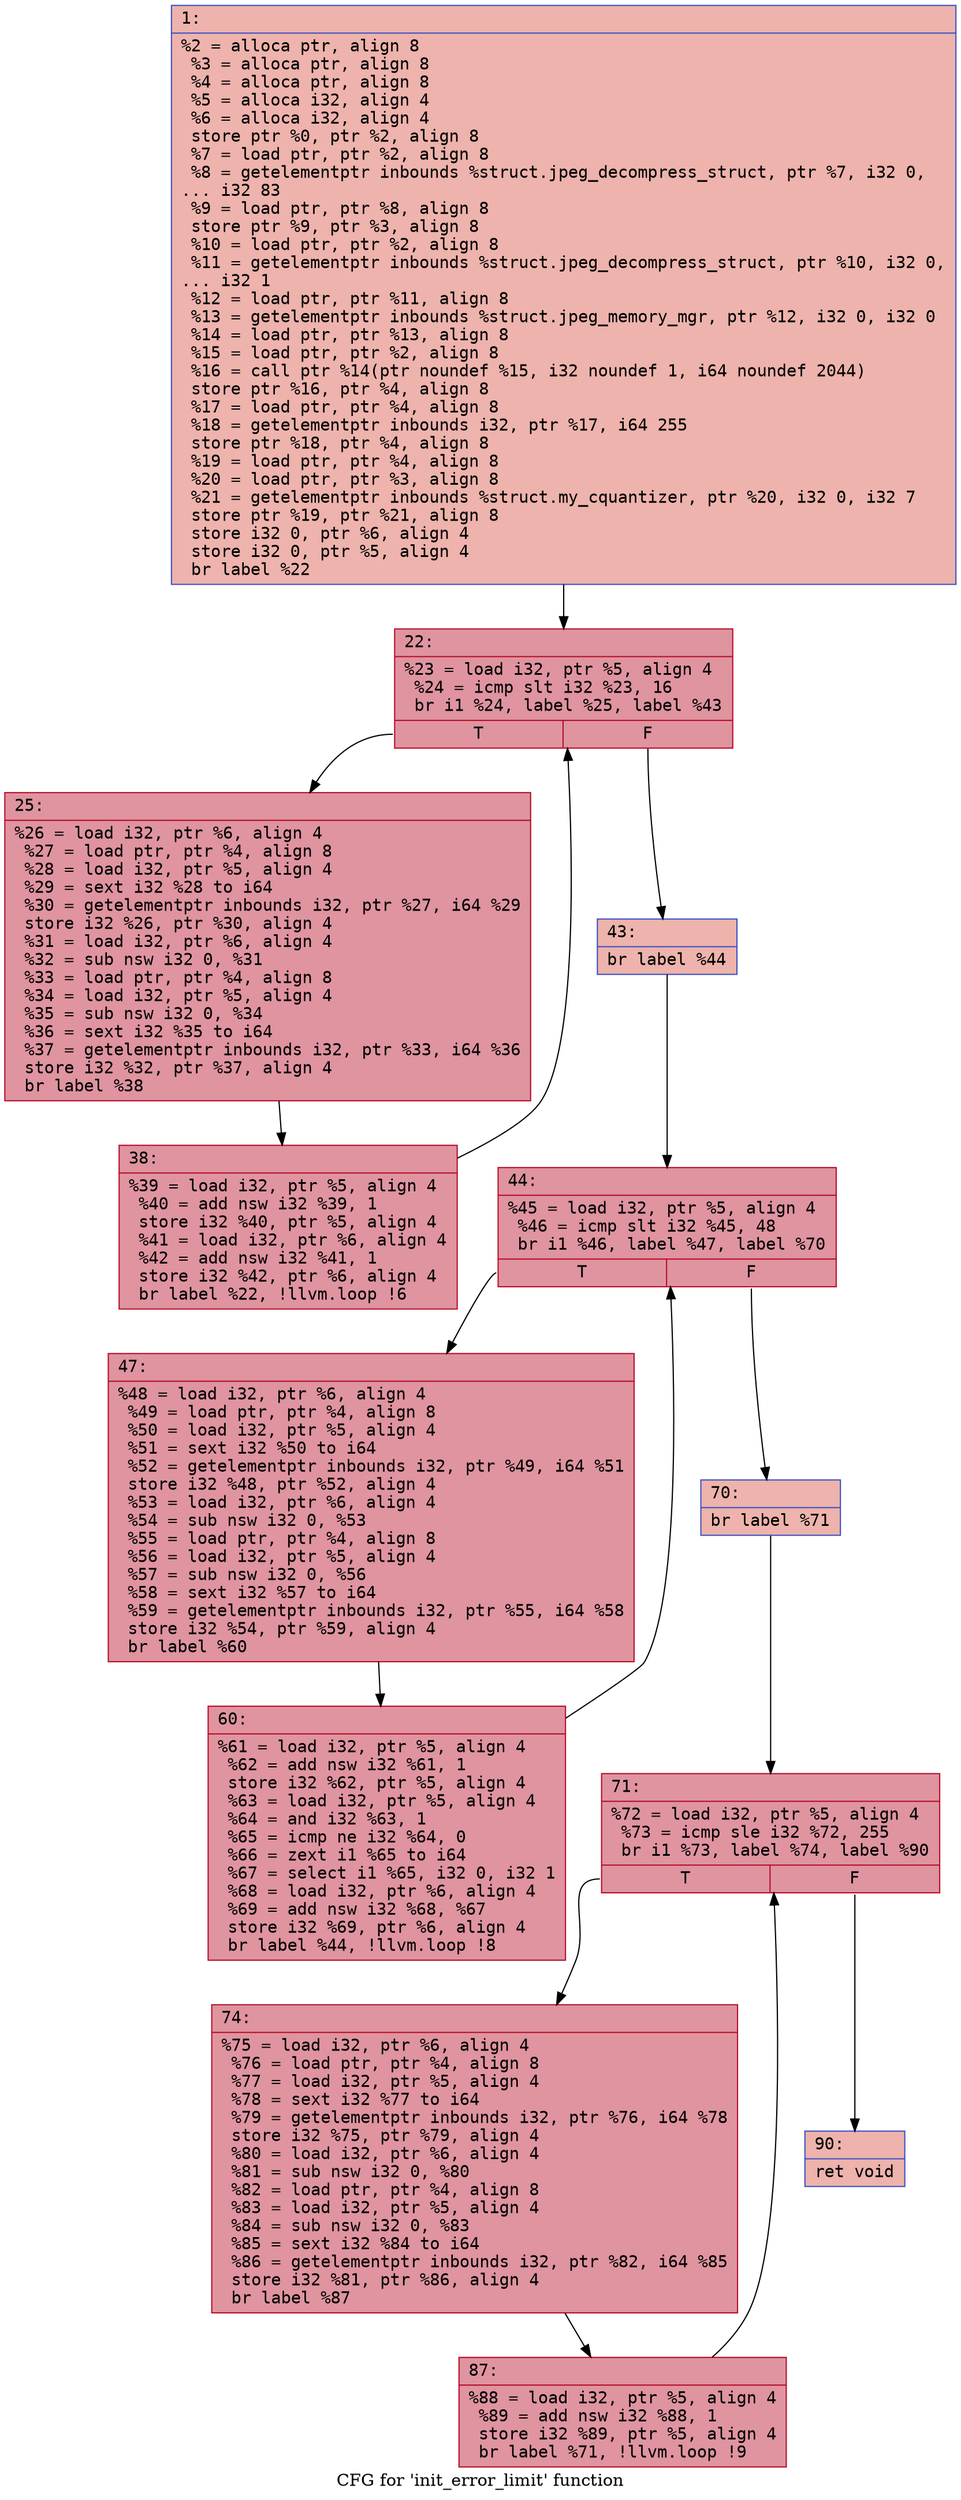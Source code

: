 digraph "CFG for 'init_error_limit' function" {
	label="CFG for 'init_error_limit' function";

	Node0x6000017def30 [shape=record,color="#3d50c3ff", style=filled, fillcolor="#d6524470" fontname="Courier",label="{1:\l|  %2 = alloca ptr, align 8\l  %3 = alloca ptr, align 8\l  %4 = alloca ptr, align 8\l  %5 = alloca i32, align 4\l  %6 = alloca i32, align 4\l  store ptr %0, ptr %2, align 8\l  %7 = load ptr, ptr %2, align 8\l  %8 = getelementptr inbounds %struct.jpeg_decompress_struct, ptr %7, i32 0,\l... i32 83\l  %9 = load ptr, ptr %8, align 8\l  store ptr %9, ptr %3, align 8\l  %10 = load ptr, ptr %2, align 8\l  %11 = getelementptr inbounds %struct.jpeg_decompress_struct, ptr %10, i32 0,\l... i32 1\l  %12 = load ptr, ptr %11, align 8\l  %13 = getelementptr inbounds %struct.jpeg_memory_mgr, ptr %12, i32 0, i32 0\l  %14 = load ptr, ptr %13, align 8\l  %15 = load ptr, ptr %2, align 8\l  %16 = call ptr %14(ptr noundef %15, i32 noundef 1, i64 noundef 2044)\l  store ptr %16, ptr %4, align 8\l  %17 = load ptr, ptr %4, align 8\l  %18 = getelementptr inbounds i32, ptr %17, i64 255\l  store ptr %18, ptr %4, align 8\l  %19 = load ptr, ptr %4, align 8\l  %20 = load ptr, ptr %3, align 8\l  %21 = getelementptr inbounds %struct.my_cquantizer, ptr %20, i32 0, i32 7\l  store ptr %19, ptr %21, align 8\l  store i32 0, ptr %6, align 4\l  store i32 0, ptr %5, align 4\l  br label %22\l}"];
	Node0x6000017def30 -> Node0x6000017def80[tooltip="1 -> 22\nProbability 100.00%" ];
	Node0x6000017def80 [shape=record,color="#b70d28ff", style=filled, fillcolor="#b70d2870" fontname="Courier",label="{22:\l|  %23 = load i32, ptr %5, align 4\l  %24 = icmp slt i32 %23, 16\l  br i1 %24, label %25, label %43\l|{<s0>T|<s1>F}}"];
	Node0x6000017def80:s0 -> Node0x6000017defd0[tooltip="22 -> 25\nProbability 96.88%" ];
	Node0x6000017def80:s1 -> Node0x6000017df070[tooltip="22 -> 43\nProbability 3.12%" ];
	Node0x6000017defd0 [shape=record,color="#b70d28ff", style=filled, fillcolor="#b70d2870" fontname="Courier",label="{25:\l|  %26 = load i32, ptr %6, align 4\l  %27 = load ptr, ptr %4, align 8\l  %28 = load i32, ptr %5, align 4\l  %29 = sext i32 %28 to i64\l  %30 = getelementptr inbounds i32, ptr %27, i64 %29\l  store i32 %26, ptr %30, align 4\l  %31 = load i32, ptr %6, align 4\l  %32 = sub nsw i32 0, %31\l  %33 = load ptr, ptr %4, align 8\l  %34 = load i32, ptr %5, align 4\l  %35 = sub nsw i32 0, %34\l  %36 = sext i32 %35 to i64\l  %37 = getelementptr inbounds i32, ptr %33, i64 %36\l  store i32 %32, ptr %37, align 4\l  br label %38\l}"];
	Node0x6000017defd0 -> Node0x6000017df020[tooltip="25 -> 38\nProbability 100.00%" ];
	Node0x6000017df020 [shape=record,color="#b70d28ff", style=filled, fillcolor="#b70d2870" fontname="Courier",label="{38:\l|  %39 = load i32, ptr %5, align 4\l  %40 = add nsw i32 %39, 1\l  store i32 %40, ptr %5, align 4\l  %41 = load i32, ptr %6, align 4\l  %42 = add nsw i32 %41, 1\l  store i32 %42, ptr %6, align 4\l  br label %22, !llvm.loop !6\l}"];
	Node0x6000017df020 -> Node0x6000017def80[tooltip="38 -> 22\nProbability 100.00%" ];
	Node0x6000017df070 [shape=record,color="#3d50c3ff", style=filled, fillcolor="#d6524470" fontname="Courier",label="{43:\l|  br label %44\l}"];
	Node0x6000017df070 -> Node0x6000017df0c0[tooltip="43 -> 44\nProbability 100.00%" ];
	Node0x6000017df0c0 [shape=record,color="#b70d28ff", style=filled, fillcolor="#b70d2870" fontname="Courier",label="{44:\l|  %45 = load i32, ptr %5, align 4\l  %46 = icmp slt i32 %45, 48\l  br i1 %46, label %47, label %70\l|{<s0>T|<s1>F}}"];
	Node0x6000017df0c0:s0 -> Node0x6000017df110[tooltip="44 -> 47\nProbability 96.88%" ];
	Node0x6000017df0c0:s1 -> Node0x6000017df1b0[tooltip="44 -> 70\nProbability 3.12%" ];
	Node0x6000017df110 [shape=record,color="#b70d28ff", style=filled, fillcolor="#b70d2870" fontname="Courier",label="{47:\l|  %48 = load i32, ptr %6, align 4\l  %49 = load ptr, ptr %4, align 8\l  %50 = load i32, ptr %5, align 4\l  %51 = sext i32 %50 to i64\l  %52 = getelementptr inbounds i32, ptr %49, i64 %51\l  store i32 %48, ptr %52, align 4\l  %53 = load i32, ptr %6, align 4\l  %54 = sub nsw i32 0, %53\l  %55 = load ptr, ptr %4, align 8\l  %56 = load i32, ptr %5, align 4\l  %57 = sub nsw i32 0, %56\l  %58 = sext i32 %57 to i64\l  %59 = getelementptr inbounds i32, ptr %55, i64 %58\l  store i32 %54, ptr %59, align 4\l  br label %60\l}"];
	Node0x6000017df110 -> Node0x6000017df160[tooltip="47 -> 60\nProbability 100.00%" ];
	Node0x6000017df160 [shape=record,color="#b70d28ff", style=filled, fillcolor="#b70d2870" fontname="Courier",label="{60:\l|  %61 = load i32, ptr %5, align 4\l  %62 = add nsw i32 %61, 1\l  store i32 %62, ptr %5, align 4\l  %63 = load i32, ptr %5, align 4\l  %64 = and i32 %63, 1\l  %65 = icmp ne i32 %64, 0\l  %66 = zext i1 %65 to i64\l  %67 = select i1 %65, i32 0, i32 1\l  %68 = load i32, ptr %6, align 4\l  %69 = add nsw i32 %68, %67\l  store i32 %69, ptr %6, align 4\l  br label %44, !llvm.loop !8\l}"];
	Node0x6000017df160 -> Node0x6000017df0c0[tooltip="60 -> 44\nProbability 100.00%" ];
	Node0x6000017df1b0 [shape=record,color="#3d50c3ff", style=filled, fillcolor="#d6524470" fontname="Courier",label="{70:\l|  br label %71\l}"];
	Node0x6000017df1b0 -> Node0x6000017df200[tooltip="70 -> 71\nProbability 100.00%" ];
	Node0x6000017df200 [shape=record,color="#b70d28ff", style=filled, fillcolor="#b70d2870" fontname="Courier",label="{71:\l|  %72 = load i32, ptr %5, align 4\l  %73 = icmp sle i32 %72, 255\l  br i1 %73, label %74, label %90\l|{<s0>T|<s1>F}}"];
	Node0x6000017df200:s0 -> Node0x6000017df250[tooltip="71 -> 74\nProbability 96.88%" ];
	Node0x6000017df200:s1 -> Node0x6000017df2f0[tooltip="71 -> 90\nProbability 3.12%" ];
	Node0x6000017df250 [shape=record,color="#b70d28ff", style=filled, fillcolor="#b70d2870" fontname="Courier",label="{74:\l|  %75 = load i32, ptr %6, align 4\l  %76 = load ptr, ptr %4, align 8\l  %77 = load i32, ptr %5, align 4\l  %78 = sext i32 %77 to i64\l  %79 = getelementptr inbounds i32, ptr %76, i64 %78\l  store i32 %75, ptr %79, align 4\l  %80 = load i32, ptr %6, align 4\l  %81 = sub nsw i32 0, %80\l  %82 = load ptr, ptr %4, align 8\l  %83 = load i32, ptr %5, align 4\l  %84 = sub nsw i32 0, %83\l  %85 = sext i32 %84 to i64\l  %86 = getelementptr inbounds i32, ptr %82, i64 %85\l  store i32 %81, ptr %86, align 4\l  br label %87\l}"];
	Node0x6000017df250 -> Node0x6000017df2a0[tooltip="74 -> 87\nProbability 100.00%" ];
	Node0x6000017df2a0 [shape=record,color="#b70d28ff", style=filled, fillcolor="#b70d2870" fontname="Courier",label="{87:\l|  %88 = load i32, ptr %5, align 4\l  %89 = add nsw i32 %88, 1\l  store i32 %89, ptr %5, align 4\l  br label %71, !llvm.loop !9\l}"];
	Node0x6000017df2a0 -> Node0x6000017df200[tooltip="87 -> 71\nProbability 100.00%" ];
	Node0x6000017df2f0 [shape=record,color="#3d50c3ff", style=filled, fillcolor="#d6524470" fontname="Courier",label="{90:\l|  ret void\l}"];
}
